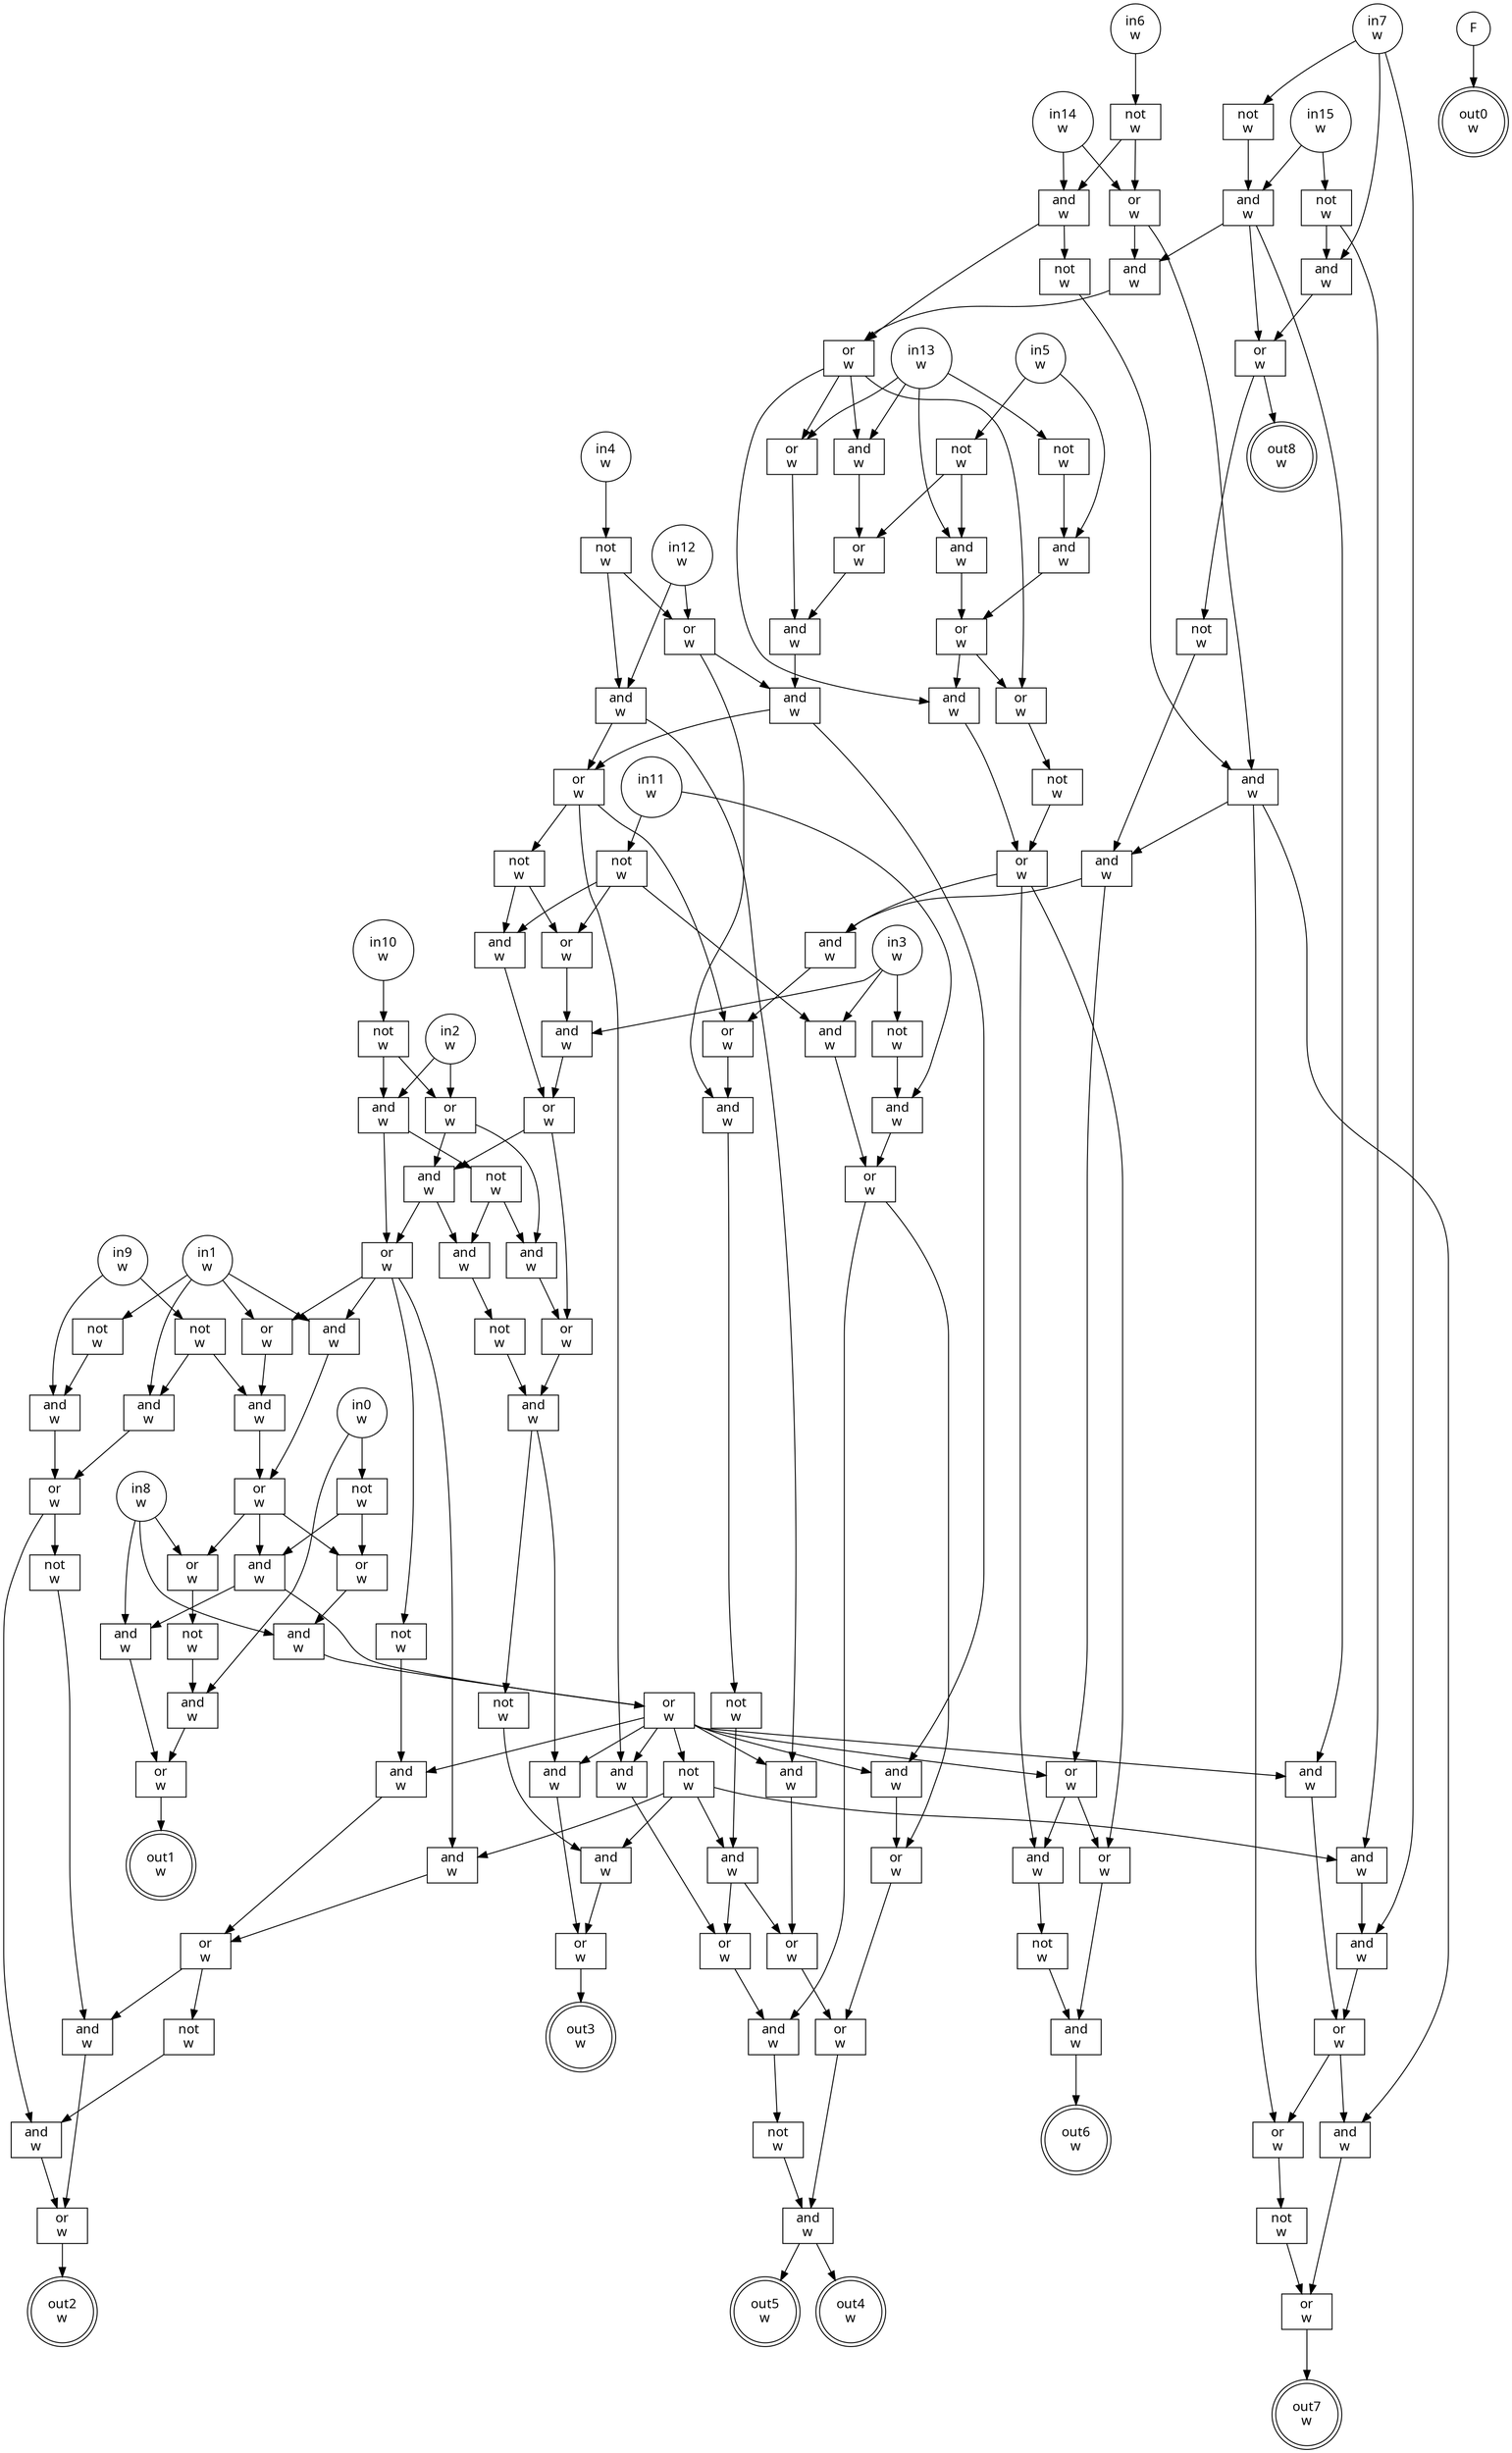 digraph circuit{
	node [style = filled, fillcolor = white,shape=rect, fontname=geneva]
	g0 [label="in0\nw",shape=circle,fillcolor=white]
	g1 [label="in1\nw",shape=circle,fillcolor=white]
	g2 [label="in2\nw",shape=circle,fillcolor=white]
	g3 [label="in3\nw",shape=circle,fillcolor=white]
	g4 [label="in4\nw",shape=circle,fillcolor=white]
	g5 [label="in5\nw",shape=circle,fillcolor=white]
	g6 [label="in6\nw",shape=circle,fillcolor=white]
	g7 [label="in7\nw",shape=circle,fillcolor=white]
	g8 [label="in8\nw",shape=circle,fillcolor=white]
	g9 [label="in9\nw",shape=circle,fillcolor=white]
	g10 [label="in10\nw",shape=circle,fillcolor=white]
	g11 [label="in11\nw",shape=circle,fillcolor=white]
	g12 [label="in12\nw",shape=circle,fillcolor=white]
	g13 [label="in13\nw",shape=circle,fillcolor=white]
	g14 [label="in14\nw",shape=circle,fillcolor=white]
	g15 [label="in15\nw",shape=circle,fillcolor=white]
	g16 [label="F",shape=circle,fillcolor=white]
	g17 [label="not\nw",fillcolor=white]
	g18 [label="not\nw",fillcolor=white]
	g19 [label="not\nw",fillcolor=white]
	g20 [label="not\nw",fillcolor=white]
	g21 [label="not\nw",fillcolor=white]
	g22 [label="and\nw",fillcolor=white]
	g23 [label="not\nw",fillcolor=white]
	g24 [label="and\nw",fillcolor=white]
	g25 [label="or\nw",fillcolor=white]
	g26 [label="not\nw",fillcolor=white]
	g27 [label="not\nw",fillcolor=white]
	g28 [label="or\nw",fillcolor=white]
	g29 [label="and\nw",fillcolor=white]
	g30 [label="and\nw",fillcolor=white]
	g31 [label="or\nw",fillcolor=white]
	g32 [label="and\nw",fillcolor=white]
	g33 [label="or\nw",fillcolor=white]
	g34 [label="not\nw",fillcolor=white]
	g35 [label="and\nw",fillcolor=white]
	g36 [label="and\nw",fillcolor=white]
	g37 [label="and\nw",fillcolor=white]
	g38 [label="not\nw",fillcolor=white]
	g39 [label="or\nw",fillcolor=white]
	g40 [label="and\nw",fillcolor=white]
	g41 [label="and\nw",fillcolor=white]
	g42 [label="or\nw",fillcolor=white]
	g43 [label="or\nw",fillcolor=white]
	g44 [label="not\nw",fillcolor=white]
	g45 [label="and\nw",fillcolor=white]
	g46 [label="or\nw",fillcolor=white]
	g47 [label="and\nw",fillcolor=white]
	g48 [label="not\nw",fillcolor=white]
	g49 [label="or\nw",fillcolor=white]
	g50 [label="and\nw",fillcolor=white]
	g51 [label="and\nw",fillcolor=white]
	g52 [label="or\nw",fillcolor=white]
	g53 [label="or\nw",fillcolor=white]
	g54 [label="and\nw",fillcolor=white]
	g55 [label="not\nw",fillcolor=white]
	g56 [label="not\nw",fillcolor=white]
	g57 [label="or\nw",fillcolor=white]
	g58 [label="and\nw",fillcolor=white]
	g59 [label="and\nw",fillcolor=white]
	g60 [label="or\nw",fillcolor=white]
	g61 [label="and\nw",fillcolor=white]
	g62 [label="not\nw",fillcolor=white]
	g63 [label="and\nw",fillcolor=white]
	g64 [label="or\nw",fillcolor=white]
	g65 [label="or\nw",fillcolor=white]
	g66 [label="and\nw",fillcolor=white]
	g67 [label="and\nw",fillcolor=white]
	g68 [label="or\nw",fillcolor=white]
	g69 [label="not\nw",fillcolor=white]
	g70 [label="not\nw",fillcolor=white]
	g71 [label="and\nw",fillcolor=white]
	g72 [label="not\nw",fillcolor=white]
	g73 [label="and\nw",fillcolor=white]
	g74 [label="or\nw",fillcolor=white]
	g75 [label="and\nw",fillcolor=white]
	g76 [label="not\nw",fillcolor=white]
	g77 [label="or\nw",fillcolor=white]
	g78 [label="and\nw",fillcolor=white]
	g79 [label="and\nw",fillcolor=white]
	g80 [label="or\nw",fillcolor=white]
	g81 [label="or\nw",fillcolor=white]
	g82 [label="not\nw",fillcolor=white]
	g83 [label="and\nw",fillcolor=white]
	g84 [label="not\nw",fillcolor=white]
	g85 [label="and\nw",fillcolor=white]
	g86 [label="or\nw",fillcolor=white]
	g87 [label="not\nw",fillcolor=white]
	g88 [label="and\nw",fillcolor=white]
	g89 [label="not\nw",fillcolor=white]
	g90 [label="or\nw",fillcolor=white]
	g91 [label="and\nw",fillcolor=white]
	g92 [label="and\nw",fillcolor=white]
	g93 [label="or\nw",fillcolor=white]
	g94 [label="and\nw",fillcolor=white]
	g95 [label="or\nw",fillcolor=white]
	g96 [label="and\nw",fillcolor=white]
	g97 [label="not\nw",fillcolor=white]
	g98 [label="or\nw",fillcolor=white]
	g99 [label="and\nw",fillcolor=white]
	g100 [label="and\nw",fillcolor=white]
	g101 [label="and\nw",fillcolor=white]
	g102 [label="and\nw",fillcolor=white]
	g103 [label="or\nw",fillcolor=white]
	g104 [label="and\nw",fillcolor=white]
	g105 [label="and\nw",fillcolor=white]
	g106 [label="not\nw",fillcolor=white]
	g107 [label="and\nw",fillcolor=white]
	g108 [label="and\nw",fillcolor=white]
	g109 [label="or\nw",fillcolor=white]
	g110 [label="and\nw",fillcolor=white]
	g111 [label="or\nw",fillcolor=white]
	g112 [label="not\nw",fillcolor=white]
	g113 [label="or\nw",fillcolor=white]
	g114 [label="and\nw",fillcolor=white]
	g115 [label="or\nw",fillcolor=white]
	g116 [label="and\nw",fillcolor=white]
	g117 [label="not\nw",fillcolor=white]
	g118 [label="or\nw",fillcolor=white]
	g119 [label="or\nw",fillcolor=white]
	g120 [label="and\nw",fillcolor=white]
	g121 [label="and\nw",fillcolor=white]
	g122 [label="or\nw",fillcolor=white]
	g123 [label="and\nw",fillcolor=white]
	g124 [label="or\nw",fillcolor=white]
	g125 [label="and\nw",fillcolor=white]
	g126 [label="not\nw",fillcolor=white]
	g127 [label="and\nw",fillcolor=white]
	g128 [label="or\nw",fillcolor=white]
	g129 [label="and\nw",fillcolor=white]
	g130 [label="or\nw",fillcolor=white]
	g131 [label="out0\nw",shape=doublecircle,fillcolor=white]
	g132 [label="out1\nw",shape=doublecircle,fillcolor=white]
	g133 [label="out2\nw",shape=doublecircle,fillcolor=white]
	g134 [label="out3\nw",shape=doublecircle,fillcolor=white]
	g135 [label="out4\nw",shape=doublecircle,fillcolor=white]
	g136 [label="out5\nw",shape=doublecircle,fillcolor=white]
	g137 [label="out6\nw",shape=doublecircle,fillcolor=white]
	g138 [label="out7\nw",shape=doublecircle,fillcolor=white]
	g139 [label="out8\nw",shape=doublecircle,fillcolor=white]
	edge [fontname=Geneva,fontcolor=forestgreen]
	g0->g88
	g0->g89
	g1->g77
	g1->g79
	g1->g83
	g1->g84
	g2->g65
	g2->g67
	g3->g59
	g3->g61
	g3->g62
	g4->g48
	g5->g37
	g5->g38
	g6->g27
	g7->g22
	g7->g23
	g7->g108
	g8->g81
	g8->g91
	g8->g129
	g9->g21
	g9->g85
	g10->g20
	g11->g19
	g11->g63
	g12->g49
	g12->g51
	g13->g18
	g13->g32
	g13->g33
	g13->g41
	g14->g28
	g14->g30
	g15->g17
	g15->g24
	g16->g131
	g17->g22
	g17->g107
	g18->g37
	g19->g57
	g19->g58
	g19->g61
	g20->g65
	g20->g67
	g21->g78
	g21->g83
	g22->g25
	g23->g24
	g24->g25
	g24->g29
	g24->g94
	g25->g26
	g25->g139
	g26->g36
	g27->g28
	g27->g30
	g28->g29
	g28->g35
	g29->g31
	g30->g31
	g30->g34
	g31->g32
	g31->g33
	g31->g43
	g31->g45
	g32->g39
	g33->g40
	g34->g35
	g35->g36
	g35->g110
	g35->g111
	g36->g47
	g36->g95
	g37->g42
	g38->g39
	g38->g41
	g39->g40
	g40->g50
	g41->g42
	g42->g43
	g42->g45
	g43->g44
	g44->g46
	g45->g46
	g46->g47
	g46->g96
	g46->g98
	g47->g53
	g48->g49
	g48->g51
	g49->g50
	g49->g54
	g50->g52
	g50->g102
	g51->g52
	g51->g101
	g52->g53
	g52->g56
	g52->g100
	g53->g54
	g54->g55
	g55->g114
	g56->g57
	g56->g58
	g57->g59
	g58->g60
	g59->g60
	g60->g66
	g60->g74
	g61->g64
	g62->g63
	g63->g64
	g64->g103
	g64->g116
	g65->g66
	g65->g73
	g66->g68
	g66->g71
	g67->g68
	g67->g70
	g68->g69
	g68->g77
	g68->g79
	g68->g123
	g69->g105
	g70->g71
	g70->g73
	g71->g72
	g72->g75
	g73->g74
	g74->g75
	g75->g76
	g75->g104
	g76->g121
	g77->g78
	g78->g80
	g79->g80
	g80->g81
	g80->g90
	g80->g92
	g81->g82
	g82->g88
	g83->g86
	g84->g85
	g85->g86
	g86->g87
	g86->g127
	g87->g125
	g88->g130
	g89->g90
	g89->g92
	g90->g91
	g91->g93
	g92->g93
	g92->g129
	g93->g94
	g93->g95
	g93->g100
	g93->g101
	g93->g102
	g93->g104
	g93->g105
	g93->g106
	g94->g109
	g95->g96
	g95->g98
	g96->g97
	g97->g99
	g98->g99
	g99->g137
	g100->g115
	g101->g118
	g102->g103
	g103->g119
	g104->g122
	g105->g124
	g106->g107
	g106->g114
	g106->g121
	g106->g123
	g107->g108
	g108->g109
	g109->g110
	g109->g111
	g110->g113
	g111->g112
	g112->g113
	g113->g138
	g114->g115
	g114->g118
	g115->g116
	g116->g117
	g117->g120
	g118->g119
	g119->g120
	g120->g135
	g120->g136
	g121->g122
	g122->g134
	g123->g124
	g124->g125
	g124->g126
	g125->g128
	g126->g127
	g127->g128
	g128->g133
	g129->g130
	g130->g132
}